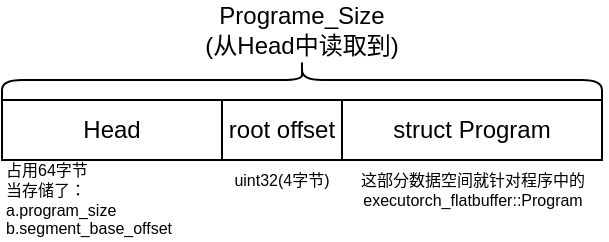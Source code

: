 <mxfile version="26.0.7">
  <diagram name="第 1 页" id="AbzxflRWPjA4LKSI205R">
    <mxGraphModel dx="477" dy="259" grid="1" gridSize="10" guides="1" tooltips="1" connect="1" arrows="1" fold="1" page="1" pageScale="1" pageWidth="827" pageHeight="1169" math="0" shadow="0">
      <root>
        <mxCell id="0" />
        <mxCell id="1" parent="0" />
        <mxCell id="Pcyh52-nce5U-sSyR8mO-1" value="root offset" style="rounded=0;whiteSpace=wrap;html=1;" vertex="1" parent="1">
          <mxGeometry x="180" y="280" width="60" height="30" as="geometry" />
        </mxCell>
        <mxCell id="Pcyh52-nce5U-sSyR8mO-2" value="struct Program" style="rounded=0;whiteSpace=wrap;html=1;" vertex="1" parent="1">
          <mxGeometry x="240" y="280" width="130" height="30" as="geometry" />
        </mxCell>
        <mxCell id="Pcyh52-nce5U-sSyR8mO-3" value="Programe_Size&lt;div&gt;(从Head中读取到)&lt;/div&gt;" style="text;strokeColor=none;align=center;fillColor=none;html=1;verticalAlign=middle;whiteSpace=wrap;rounded=0;" vertex="1" parent="1">
          <mxGeometry x="165" y="230" width="110" height="30" as="geometry" />
        </mxCell>
        <mxCell id="Pcyh52-nce5U-sSyR8mO-4" value="这部分数据空间就针对程序中的executorch_flatbuffer::Program" style="text;strokeColor=none;align=center;fillColor=none;html=1;verticalAlign=middle;whiteSpace=wrap;rounded=0;fontSize=8;" vertex="1" parent="1">
          <mxGeometry x="237.5" y="310" width="135" height="30" as="geometry" />
        </mxCell>
        <mxCell id="Pcyh52-nce5U-sSyR8mO-5" value="uint32(4字节)" style="text;strokeColor=none;align=center;fillColor=none;html=1;verticalAlign=middle;whiteSpace=wrap;rounded=0;fontSize=8;" vertex="1" parent="1">
          <mxGeometry x="180" y="310" width="60" height="20" as="geometry" />
        </mxCell>
        <mxCell id="Pcyh52-nce5U-sSyR8mO-6" value="Head" style="rounded=0;whiteSpace=wrap;html=1;" vertex="1" parent="1">
          <mxGeometry x="70" y="280" width="110" height="30" as="geometry" />
        </mxCell>
        <mxCell id="Pcyh52-nce5U-sSyR8mO-7" value="占用64字节&lt;div&gt;当存储了：&lt;/div&gt;&lt;div&gt;&lt;span style=&quot;background-color: transparent;&quot;&gt;a.program_size&lt;/span&gt;&lt;/div&gt;&lt;div&gt;&lt;span style=&quot;background-color: transparent;&quot;&gt;b.segment_base_offset&lt;/span&gt;&lt;/div&gt;" style="text;strokeColor=none;align=left;fillColor=none;html=1;verticalAlign=middle;whiteSpace=wrap;rounded=0;fontSize=8;" vertex="1" parent="1">
          <mxGeometry x="70" y="310" width="110" height="40" as="geometry" />
        </mxCell>
        <mxCell id="Pcyh52-nce5U-sSyR8mO-8" value="" style="shape=curlyBracket;whiteSpace=wrap;html=1;rounded=1;labelPosition=left;verticalLabelPosition=middle;align=right;verticalAlign=middle;rotation=90;" vertex="1" parent="1">
          <mxGeometry x="210" y="120" width="20" height="300" as="geometry" />
        </mxCell>
      </root>
    </mxGraphModel>
  </diagram>
</mxfile>
